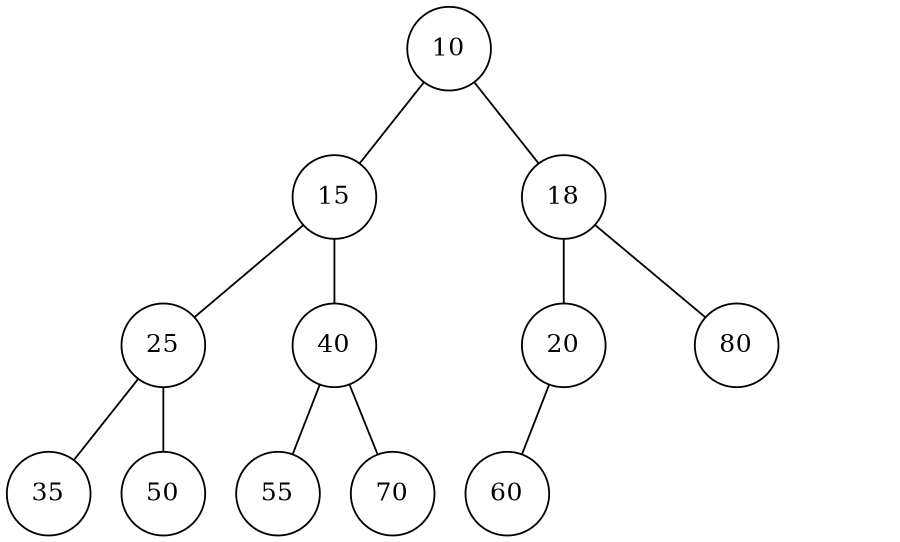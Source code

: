 digraph G { 
	size ="6,6";
	edge[arrowhead=none,arrowtail=none]
	
	//root
	node10 [shape=circle,label="10"];
	
	//level1
	node15 [shape=circle,label="15"];
	node10 -> node15
	
	node20 [shape=circle,label="18"];
	node10 -> node20

	//level 2
	node25 [shape=circle,label="25"];
	node15 -> node25
	node40 [shape=circle,label="40"];
	node15 -> node40
	
	node60 [shape=circle,label="20"];
	node20 -> node60
	node80 [shape=circle,label="80"];
	node20 -> node80

	//level 3
	node35 [shape=circle,label="35"];
	node25 -> node35
	
	node50 [shape=circle,label="50"];
	node25 -> node50
	
	node55 [shape=circle,label="55"];
	node40 -> node55
	
	node70 [shape=circle,label="70"];
	node40 -> node70

	
	
	node59 [shape=circle,label="60"];
	node60 -> node59
	
	node58 [shape=circle,label="58",style=invis];
	node60 -> node58[style=invis]
	
	node79 [shape=circle,label="79",style=invis];
	node80 -> node79[style=invis]
	
	node78 [shape=circle,label="78",style=invis];
	node80 -> node78[style=invis]
	
		
	





	
}